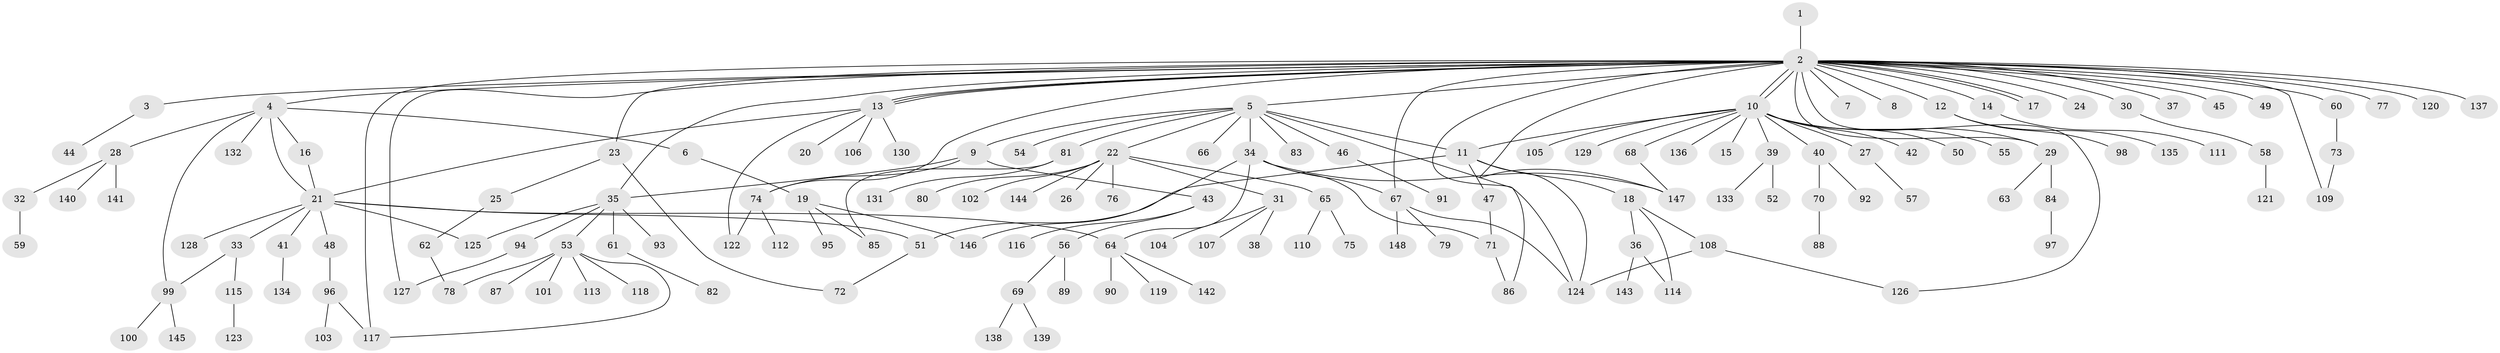 // Generated by graph-tools (version 1.1) at 2025/11/02/27/25 16:11:14]
// undirected, 148 vertices, 180 edges
graph export_dot {
graph [start="1"]
  node [color=gray90,style=filled];
  1;
  2;
  3;
  4;
  5;
  6;
  7;
  8;
  9;
  10;
  11;
  12;
  13;
  14;
  15;
  16;
  17;
  18;
  19;
  20;
  21;
  22;
  23;
  24;
  25;
  26;
  27;
  28;
  29;
  30;
  31;
  32;
  33;
  34;
  35;
  36;
  37;
  38;
  39;
  40;
  41;
  42;
  43;
  44;
  45;
  46;
  47;
  48;
  49;
  50;
  51;
  52;
  53;
  54;
  55;
  56;
  57;
  58;
  59;
  60;
  61;
  62;
  63;
  64;
  65;
  66;
  67;
  68;
  69;
  70;
  71;
  72;
  73;
  74;
  75;
  76;
  77;
  78;
  79;
  80;
  81;
  82;
  83;
  84;
  85;
  86;
  87;
  88;
  89;
  90;
  91;
  92;
  93;
  94;
  95;
  96;
  97;
  98;
  99;
  100;
  101;
  102;
  103;
  104;
  105;
  106;
  107;
  108;
  109;
  110;
  111;
  112;
  113;
  114;
  115;
  116;
  117;
  118;
  119;
  120;
  121;
  122;
  123;
  124;
  125;
  126;
  127;
  128;
  129;
  130;
  131;
  132;
  133;
  134;
  135;
  136;
  137;
  138;
  139;
  140;
  141;
  142;
  143;
  144;
  145;
  146;
  147;
  148;
  1 -- 2;
  2 -- 3;
  2 -- 4;
  2 -- 5;
  2 -- 7;
  2 -- 8;
  2 -- 10;
  2 -- 10;
  2 -- 12;
  2 -- 13;
  2 -- 13;
  2 -- 13;
  2 -- 14;
  2 -- 17;
  2 -- 17;
  2 -- 23;
  2 -- 24;
  2 -- 29;
  2 -- 30;
  2 -- 35;
  2 -- 37;
  2 -- 45;
  2 -- 49;
  2 -- 60;
  2 -- 67;
  2 -- 74;
  2 -- 77;
  2 -- 86;
  2 -- 109;
  2 -- 117;
  2 -- 120;
  2 -- 126;
  2 -- 127;
  2 -- 137;
  2 -- 147;
  3 -- 44;
  4 -- 6;
  4 -- 16;
  4 -- 21;
  4 -- 28;
  4 -- 99;
  4 -- 132;
  5 -- 9;
  5 -- 11;
  5 -- 22;
  5 -- 34;
  5 -- 46;
  5 -- 54;
  5 -- 66;
  5 -- 81;
  5 -- 83;
  5 -- 124;
  6 -- 19;
  9 -- 35;
  9 -- 43;
  9 -- 74;
  10 -- 11;
  10 -- 15;
  10 -- 27;
  10 -- 29;
  10 -- 39;
  10 -- 40;
  10 -- 42;
  10 -- 50;
  10 -- 55;
  10 -- 68;
  10 -- 105;
  10 -- 129;
  10 -- 136;
  11 -- 18;
  11 -- 47;
  11 -- 51;
  11 -- 124;
  12 -- 98;
  12 -- 135;
  13 -- 20;
  13 -- 21;
  13 -- 106;
  13 -- 122;
  13 -- 130;
  14 -- 111;
  16 -- 21;
  18 -- 36;
  18 -- 108;
  18 -- 114;
  19 -- 85;
  19 -- 95;
  19 -- 146;
  21 -- 33;
  21 -- 41;
  21 -- 48;
  21 -- 51;
  21 -- 64;
  21 -- 125;
  21 -- 128;
  22 -- 26;
  22 -- 31;
  22 -- 65;
  22 -- 76;
  22 -- 80;
  22 -- 102;
  22 -- 144;
  23 -- 25;
  23 -- 72;
  25 -- 62;
  27 -- 57;
  28 -- 32;
  28 -- 140;
  28 -- 141;
  29 -- 63;
  29 -- 84;
  30 -- 58;
  31 -- 38;
  31 -- 104;
  31 -- 107;
  32 -- 59;
  33 -- 99;
  33 -- 115;
  34 -- 64;
  34 -- 67;
  34 -- 71;
  34 -- 146;
  34 -- 147;
  35 -- 53;
  35 -- 61;
  35 -- 93;
  35 -- 94;
  35 -- 125;
  36 -- 114;
  36 -- 143;
  39 -- 52;
  39 -- 133;
  40 -- 70;
  40 -- 92;
  41 -- 134;
  43 -- 56;
  43 -- 116;
  46 -- 91;
  47 -- 71;
  48 -- 96;
  51 -- 72;
  53 -- 78;
  53 -- 87;
  53 -- 101;
  53 -- 113;
  53 -- 117;
  53 -- 118;
  56 -- 69;
  56 -- 89;
  58 -- 121;
  60 -- 73;
  61 -- 82;
  62 -- 78;
  64 -- 90;
  64 -- 119;
  64 -- 142;
  65 -- 75;
  65 -- 110;
  67 -- 79;
  67 -- 124;
  67 -- 148;
  68 -- 147;
  69 -- 138;
  69 -- 139;
  70 -- 88;
  71 -- 86;
  73 -- 109;
  74 -- 112;
  74 -- 122;
  81 -- 85;
  81 -- 131;
  84 -- 97;
  94 -- 127;
  96 -- 103;
  96 -- 117;
  99 -- 100;
  99 -- 145;
  108 -- 124;
  108 -- 126;
  115 -- 123;
}

